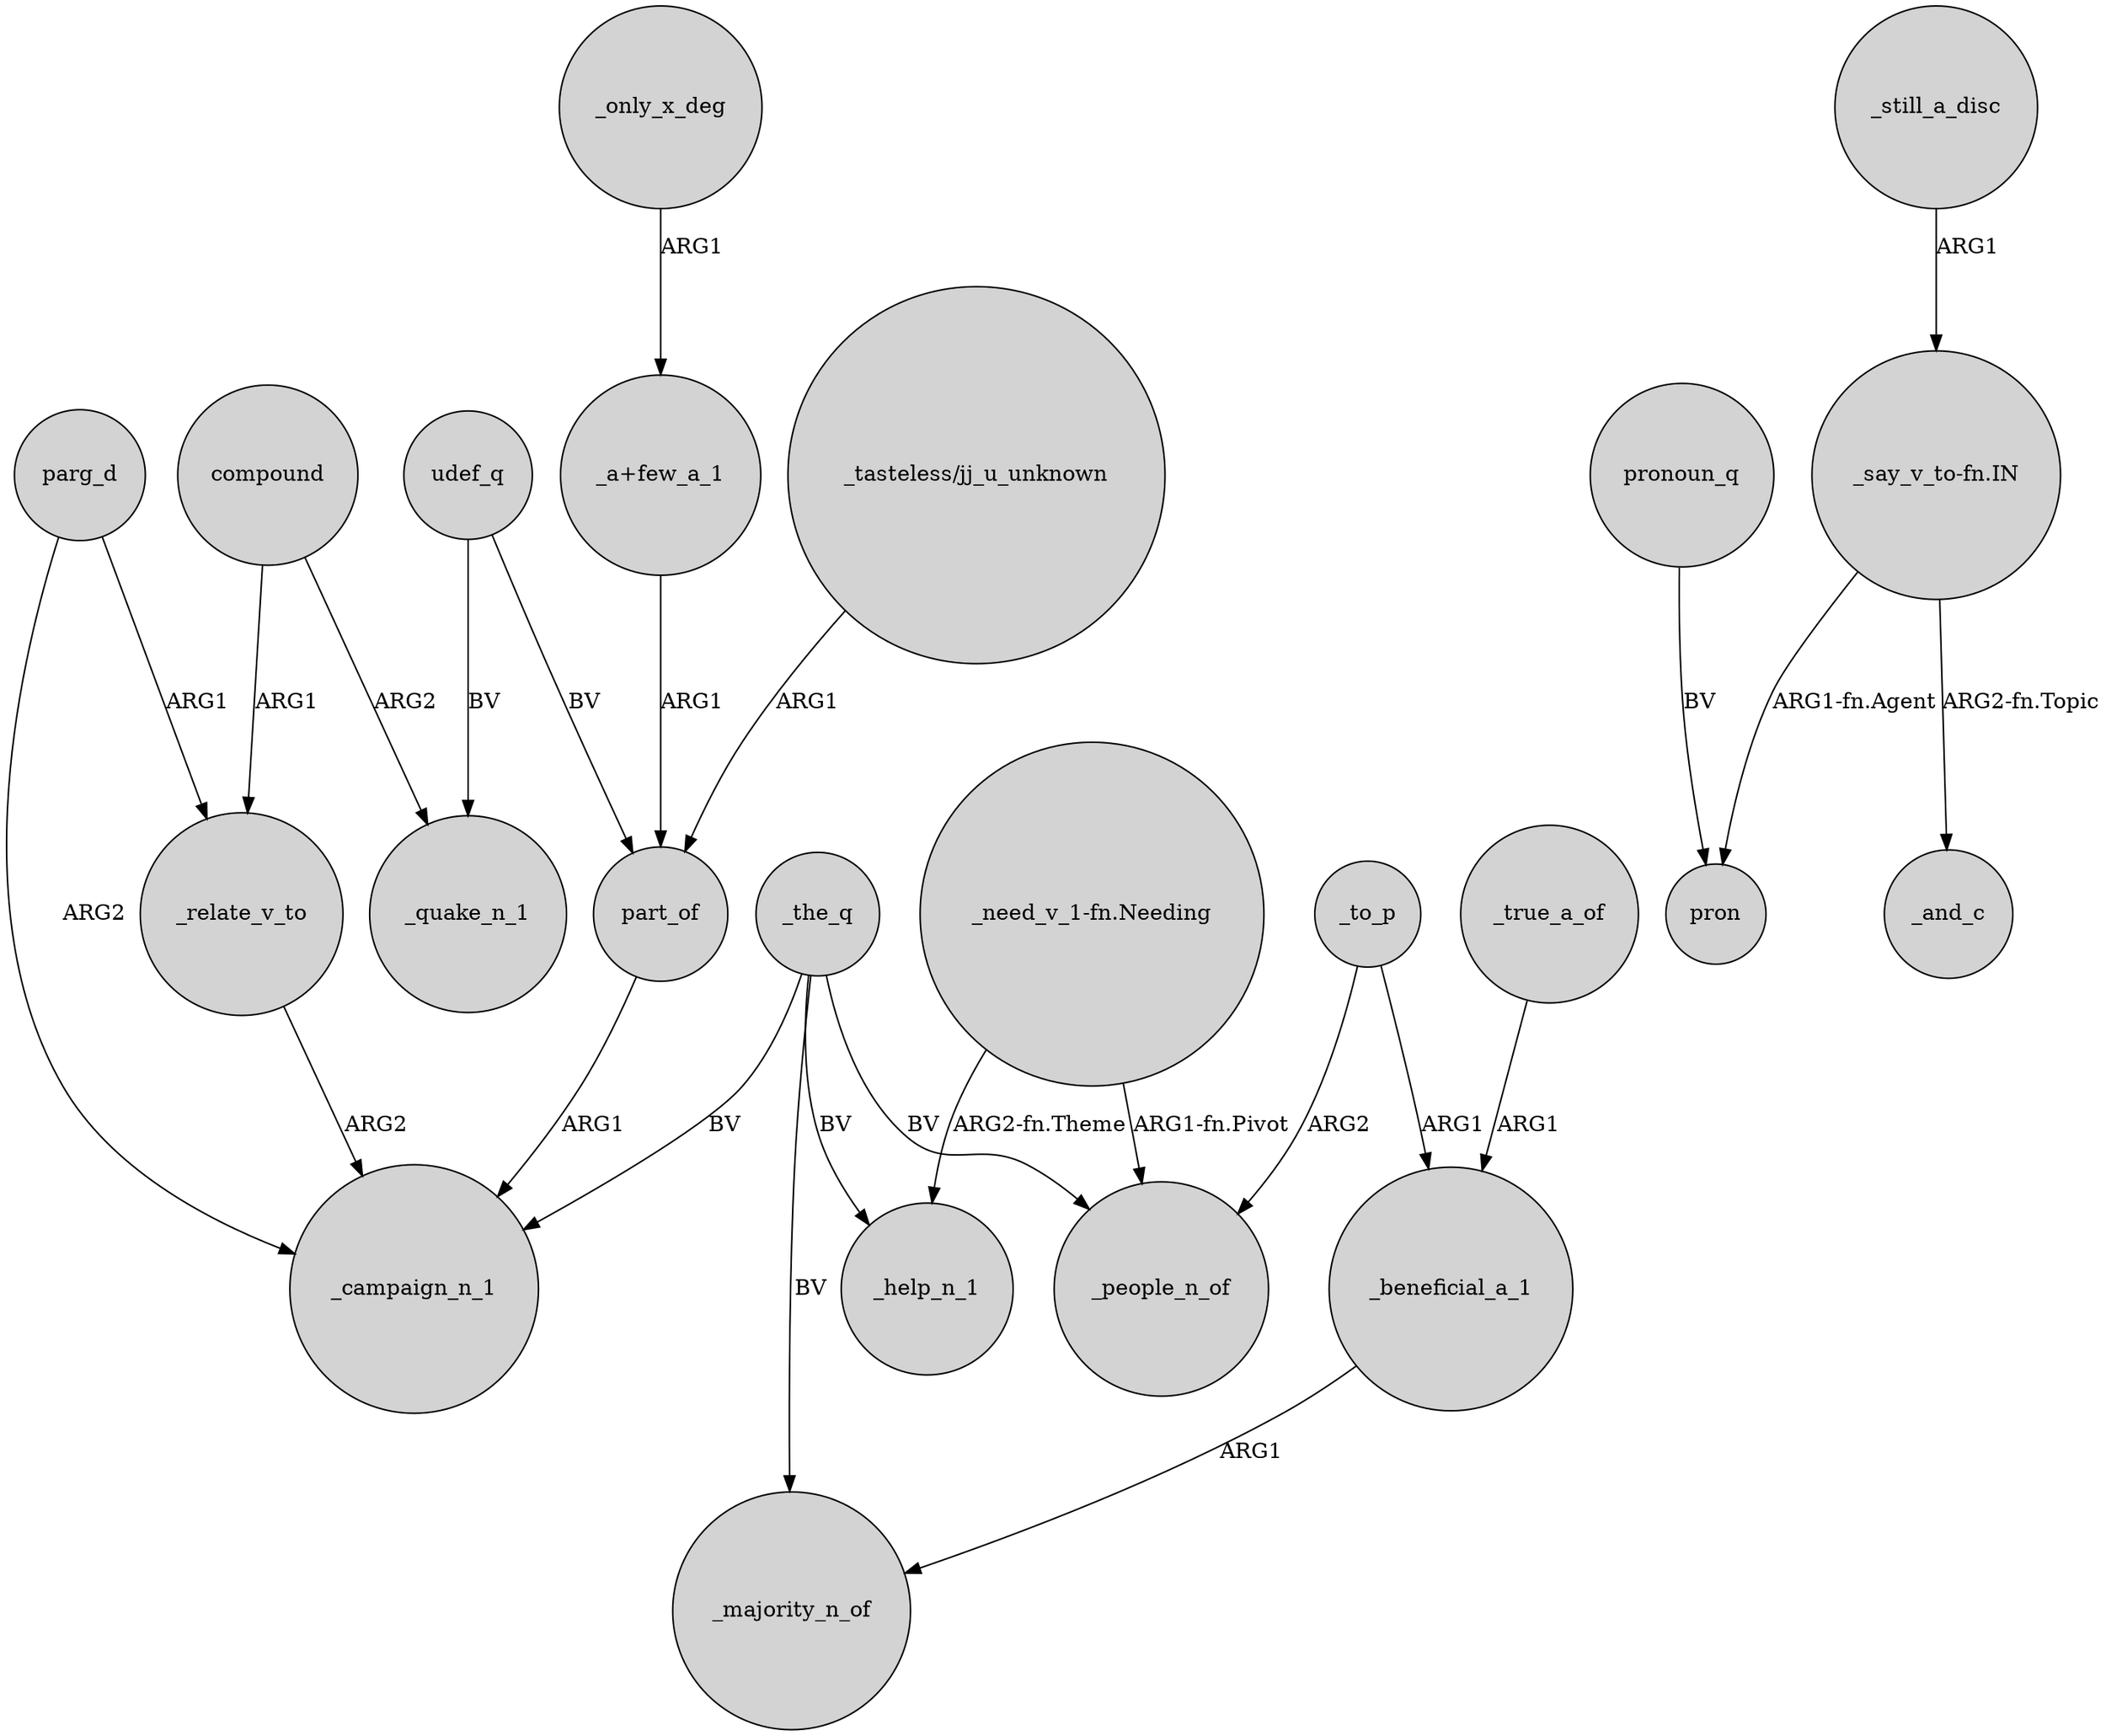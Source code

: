 digraph {
	node [shape=circle style=filled]
	part_of -> _campaign_n_1 [label=ARG1]
	udef_q -> part_of [label=BV]
	"_need_v_1-fn.Needing" -> _help_n_1 [label="ARG2-fn.Theme"]
	parg_d -> _relate_v_to [label=ARG1]
	"_tasteless/jj_u_unknown" -> part_of [label=ARG1]
	_true_a_of -> _beneficial_a_1 [label=ARG1]
	_the_q -> _majority_n_of [label=BV]
	parg_d -> _campaign_n_1 [label=ARG2]
	_beneficial_a_1 -> _majority_n_of [label=ARG1]
	"_need_v_1-fn.Needing" -> _people_n_of [label="ARG1-fn.Pivot"]
	pronoun_q -> pron [label=BV]
	_to_p -> _beneficial_a_1 [label=ARG1]
	_the_q -> _campaign_n_1 [label=BV]
	_still_a_disc -> "_say_v_to-fn.IN" [label=ARG1]
	"_say_v_to-fn.IN" -> _and_c [label="ARG2-fn.Topic"]
	_relate_v_to -> _campaign_n_1 [label=ARG2]
	_to_p -> _people_n_of [label=ARG2]
	_the_q -> _help_n_1 [label=BV]
	"_say_v_to-fn.IN" -> pron [label="ARG1-fn.Agent"]
	compound -> _relate_v_to [label=ARG1]
	udef_q -> _quake_n_1 [label=BV]
	compound -> _quake_n_1 [label=ARG2]
	_the_q -> _people_n_of [label=BV]
	_only_x_deg -> "_a+few_a_1" [label=ARG1]
	"_a+few_a_1" -> part_of [label=ARG1]
}
